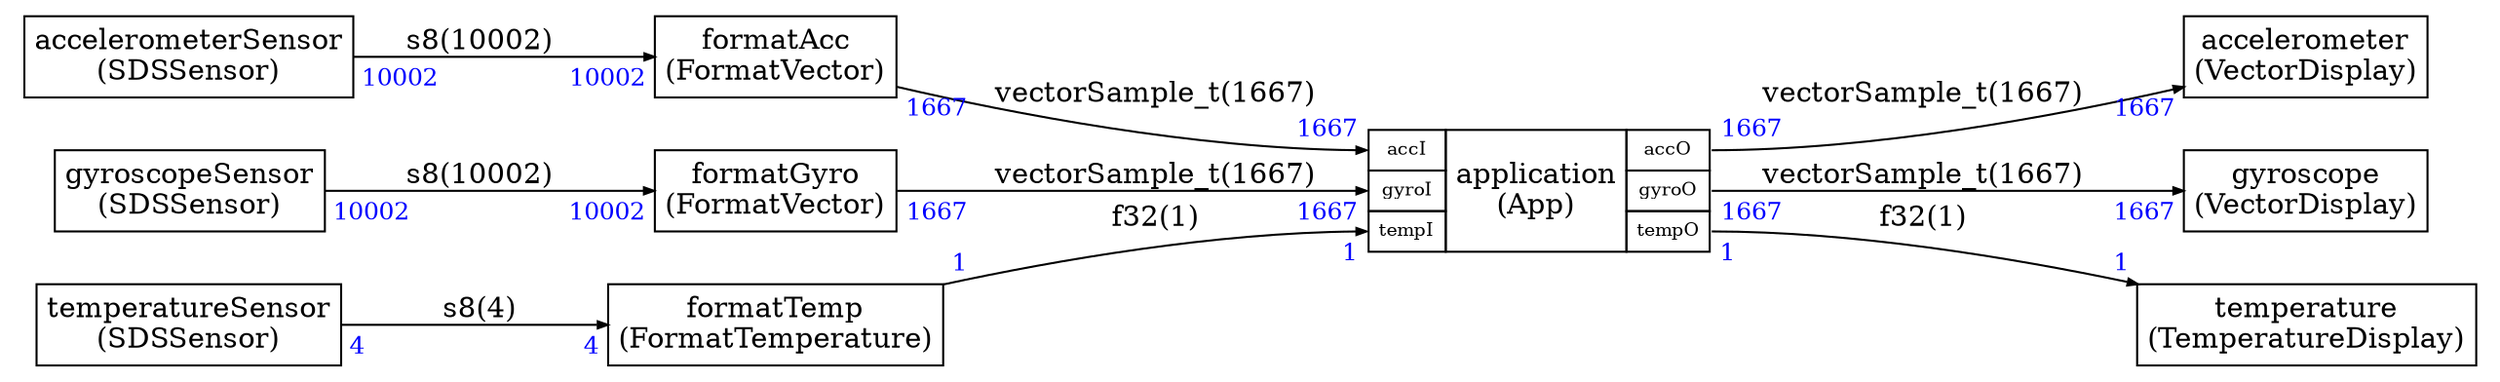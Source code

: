 



digraph structs {
    node [shape=plaintext]
    rankdir=LR
    edge [arrowsize=0.5]
    fontname="times"


accelerometer [label=<
<TABLE BORDER="0" CELLBORDER="1" CELLSPACING="0" CELLPADDING="4">
  <TR>
    <TD ALIGN="CENTER" PORT="i">accelerometer<BR/>(VectorDisplay)</TD>
  </TR>
</TABLE>>];

accelerometerSensor [label=<
<TABLE BORDER="0" CELLBORDER="1" CELLSPACING="0" CELLPADDING="4">
  <TR>
    <TD ALIGN="CENTER" PORT="i">accelerometerSensor<BR/>(SDSSensor)</TD>
  </TR>
</TABLE>>];


application [label=<
<TABLE BORDER="0" CELLBORDER="1" CELLSPACING="0" CELLPADDING="4">
  <TR>
    <TD PORT="accI"><FONT POINT-SIZE="9.0">accI</FONT></TD>
    <TD ALIGN="CENTER" ROWSPAN="3">application<BR/>(App)</TD>
    <TD PORT="accO"><FONT POINT-SIZE="9.0">accO</FONT></TD>
  </TR>
<TR>
<TD PORT="gyroI"><FONT POINT-SIZE="9.0">gyroI</FONT></TD>

<TD PORT="gyroO"><FONT POINT-SIZE="9.0">gyroO</FONT></TD>
</TR><TR>
<TD PORT="tempI"><FONT POINT-SIZE="9.0">tempI</FONT></TD>

<TD PORT="tempO"><FONT POINT-SIZE="9.0">tempO</FONT></TD>
</TR>

</TABLE>>];

formatAcc [label=<
<TABLE BORDER="0" CELLBORDER="1" CELLSPACING="0" CELLPADDING="4">
  <TR>
    <TD ALIGN="CENTER" PORT="i">formatAcc<BR/>(FormatVector)</TD>
  </TR>
</TABLE>>];

formatGyro [label=<
<TABLE BORDER="0" CELLBORDER="1" CELLSPACING="0" CELLPADDING="4">
  <TR>
    <TD ALIGN="CENTER" PORT="i">formatGyro<BR/>(FormatVector)</TD>
  </TR>
</TABLE>>];

formatTemp [label=<
<TABLE BORDER="0" CELLBORDER="1" CELLSPACING="0" CELLPADDING="4">
  <TR>
    <TD ALIGN="CENTER" PORT="i">formatTemp<BR/>(FormatTemperature)</TD>
  </TR>
</TABLE>>];

gyroscope [label=<
<TABLE BORDER="0" CELLBORDER="1" CELLSPACING="0" CELLPADDING="4">
  <TR>
    <TD ALIGN="CENTER" PORT="i">gyroscope<BR/>(VectorDisplay)</TD>
  </TR>
</TABLE>>];

gyroscopeSensor [label=<
<TABLE BORDER="0" CELLBORDER="1" CELLSPACING="0" CELLPADDING="4">
  <TR>
    <TD ALIGN="CENTER" PORT="i">gyroscopeSensor<BR/>(SDSSensor)</TD>
  </TR>
</TABLE>>];

temperature [label=<
<TABLE BORDER="0" CELLBORDER="1" CELLSPACING="0" CELLPADDING="4">
  <TR>
    <TD ALIGN="CENTER" PORT="i">temperature<BR/>(TemperatureDisplay)</TD>
  </TR>
</TABLE>>];

temperatureSensor [label=<
<TABLE BORDER="0" CELLBORDER="1" CELLSPACING="0" CELLPADDING="4">
  <TR>
    <TD ALIGN="CENTER" PORT="i">temperatureSensor<BR/>(SDSSensor)</TD>
  </TR>
</TABLE>>];



accelerometerSensor:i -> formatAcc:i [label="s8(10002)"
,headlabel=<<TABLE BORDER="0" CELLPADDING="2"><TR><TD><FONT COLOR="blue" POINT-SIZE="12.0" >10002</FONT>
</TD></TR></TABLE>>
,taillabel=<<TABLE BORDER="0" CELLPADDING="2"><TR><TD><FONT COLOR="blue" POINT-SIZE="12.0" >10002</FONT>
</TD></TR></TABLE>>]

gyroscopeSensor:i -> formatGyro:i [label="s8(10002)"
,headlabel=<<TABLE BORDER="0" CELLPADDING="2"><TR><TD><FONT COLOR="blue" POINT-SIZE="12.0" >10002</FONT>
</TD></TR></TABLE>>
,taillabel=<<TABLE BORDER="0" CELLPADDING="2"><TR><TD><FONT COLOR="blue" POINT-SIZE="12.0" >10002</FONT>
</TD></TR></TABLE>>]

temperatureSensor:i -> formatTemp:i [label="s8(4)"
,headlabel=<<TABLE BORDER="0" CELLPADDING="2"><TR><TD><FONT COLOR="blue" POINT-SIZE="12.0" >4</FONT>
</TD></TR></TABLE>>
,taillabel=<<TABLE BORDER="0" CELLPADDING="2"><TR><TD><FONT COLOR="blue" POINT-SIZE="12.0" >4</FONT>
</TD></TR></TABLE>>]

formatAcc:i -> application:accI [label="vectorSample_t(1667)"
,headlabel=<<TABLE BORDER="0" CELLPADDING="2"><TR><TD><FONT COLOR="blue" POINT-SIZE="12.0" >1667</FONT>
</TD></TR></TABLE>>
,taillabel=<<TABLE BORDER="0" CELLPADDING="2"><TR><TD><FONT COLOR="blue" POINT-SIZE="12.0" >1667</FONT>
</TD></TR></TABLE>>]

formatGyro:i -> application:gyroI [label="vectorSample_t(1667)"
,headlabel=<<TABLE BORDER="0" CELLPADDING="2"><TR><TD><FONT COLOR="blue" POINT-SIZE="12.0" >1667</FONT>
</TD></TR></TABLE>>
,taillabel=<<TABLE BORDER="0" CELLPADDING="2"><TR><TD><FONT COLOR="blue" POINT-SIZE="12.0" >1667</FONT>
</TD></TR></TABLE>>]

formatTemp:i -> application:tempI [label="f32(1)"
,headlabel=<<TABLE BORDER="0" CELLPADDING="2"><TR><TD><FONT COLOR="blue" POINT-SIZE="12.0" >1</FONT>
</TD></TR></TABLE>>
,taillabel=<<TABLE BORDER="0" CELLPADDING="2"><TR><TD><FONT COLOR="blue" POINT-SIZE="12.0" >1</FONT>
</TD></TR></TABLE>>]

application:accO -> accelerometer:i [label="vectorSample_t(1667)"
,headlabel=<<TABLE BORDER="0" CELLPADDING="2"><TR><TD><FONT COLOR="blue" POINT-SIZE="12.0" >1667</FONT>
</TD></TR></TABLE>>
,taillabel=<<TABLE BORDER="0" CELLPADDING="2"><TR><TD><FONT COLOR="blue" POINT-SIZE="12.0" >1667</FONT>
</TD></TR></TABLE>>]

application:gyroO -> gyroscope:i [label="vectorSample_t(1667)"
,headlabel=<<TABLE BORDER="0" CELLPADDING="2"><TR><TD><FONT COLOR="blue" POINT-SIZE="12.0" >1667</FONT>
</TD></TR></TABLE>>
,taillabel=<<TABLE BORDER="0" CELLPADDING="2"><TR><TD><FONT COLOR="blue" POINT-SIZE="12.0" >1667</FONT>
</TD></TR></TABLE>>]

application:tempO -> temperature:i [label="f32(1)"
,headlabel=<<TABLE BORDER="0" CELLPADDING="2"><TR><TD><FONT COLOR="blue" POINT-SIZE="12.0" >1</FONT>
</TD></TR></TABLE>>
,taillabel=<<TABLE BORDER="0" CELLPADDING="2"><TR><TD><FONT COLOR="blue" POINT-SIZE="12.0" >1</FONT>
</TD></TR></TABLE>>]


}
